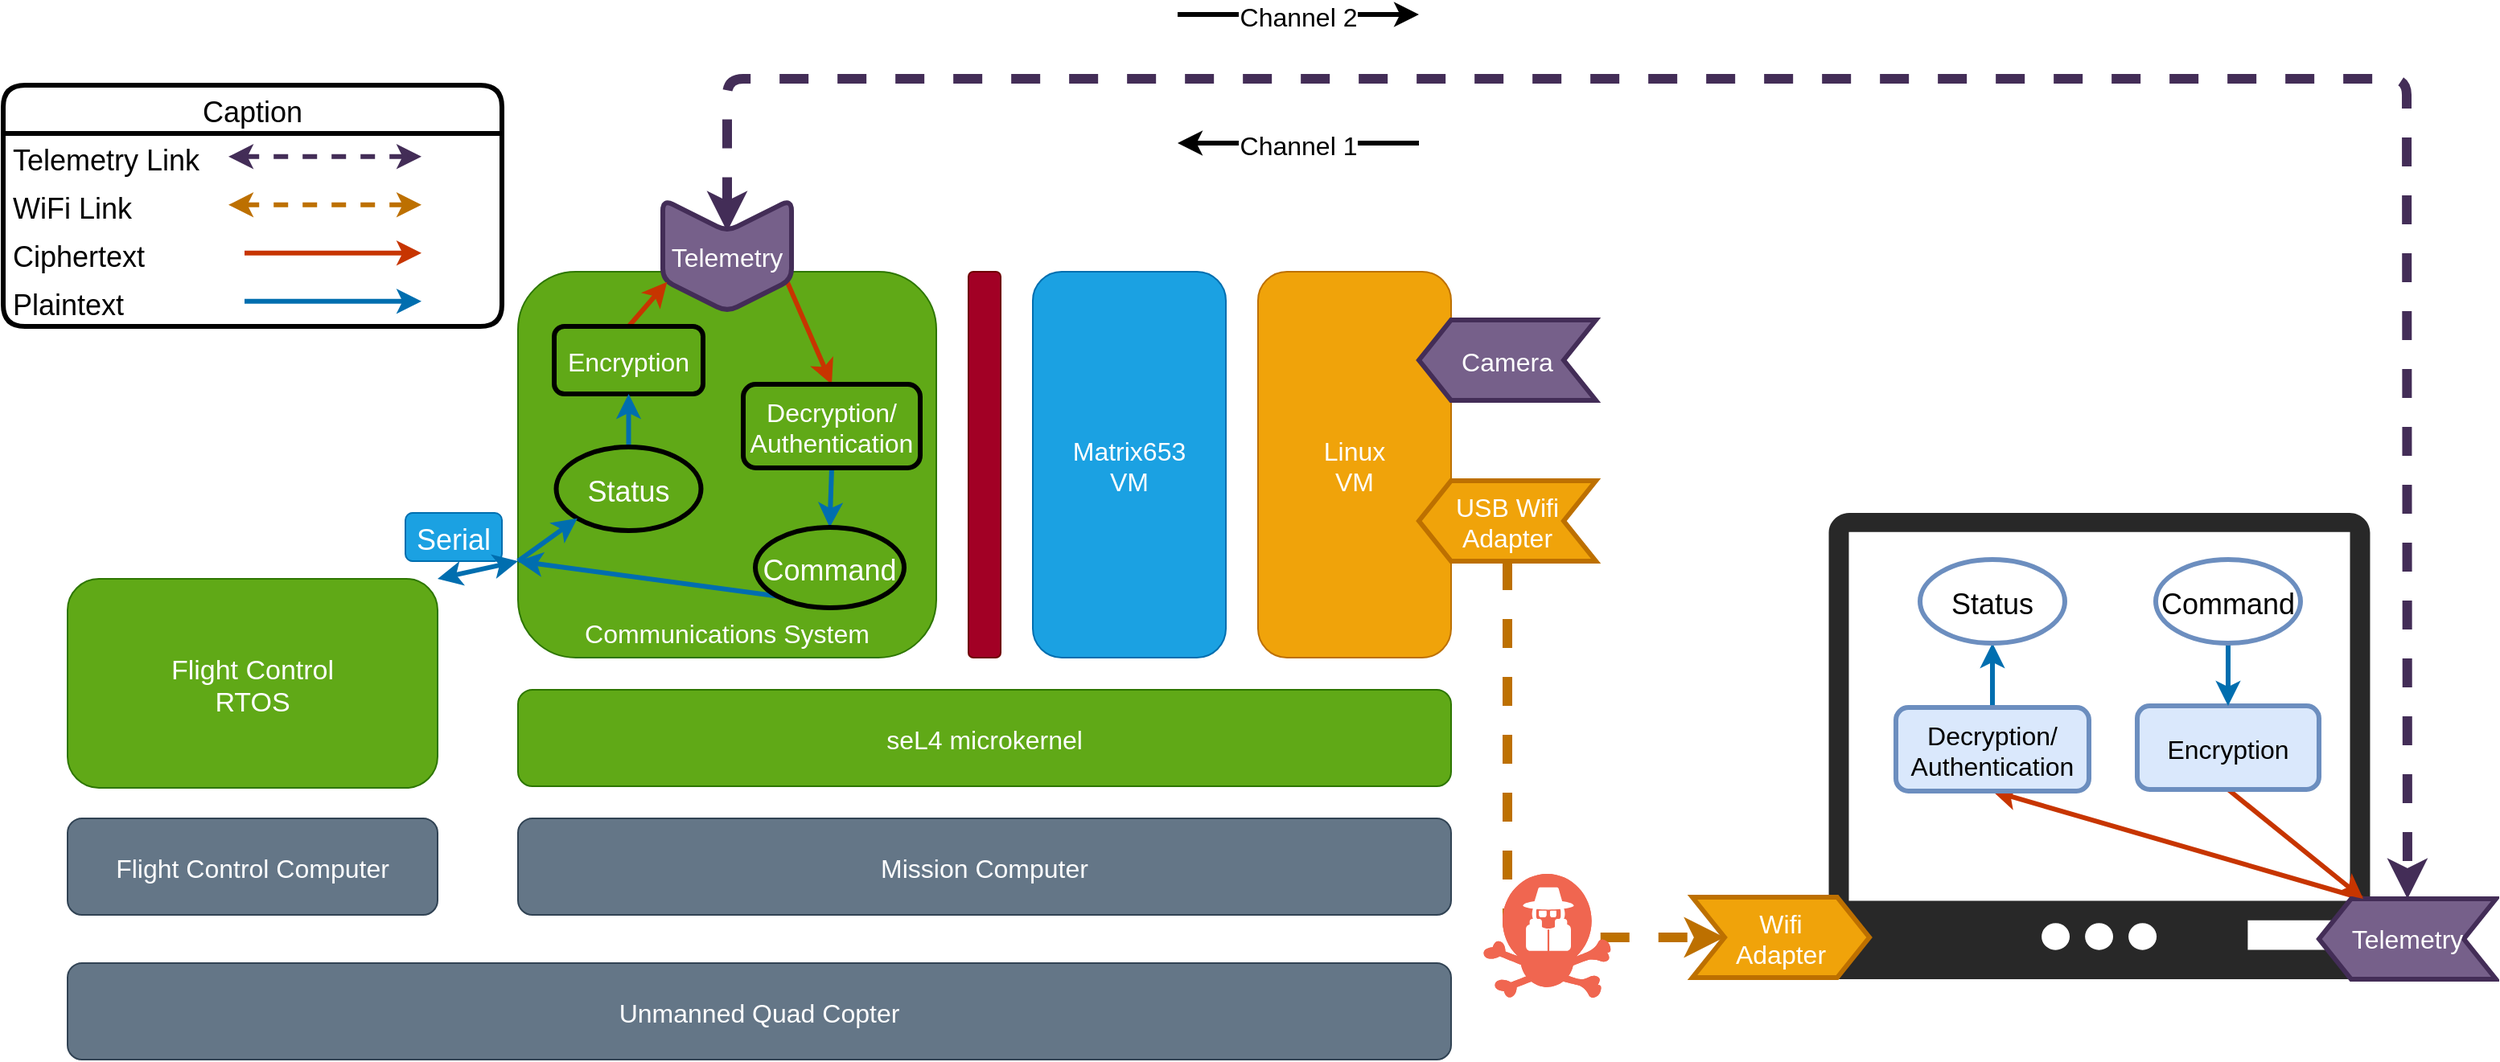 <mxfile>
    <diagram id="E4ksEo9JBggvoTbmlbK2" name="Page-1">
        <mxGraphModel dx="1823" dy="1216" grid="1" gridSize="10" guides="1" tooltips="1" connect="1" arrows="1" fold="1" page="1" pageScale="1" pageWidth="1600" pageHeight="900" math="0" shadow="0">
            <root>
                <mxCell id="0"/>
                <mxCell id="1" parent="0"/>
                <mxCell id="193" value="" style="verticalLabelPosition=bottom;sketch=0;html=1;fillColor=#282828;strokeColor=none;verticalAlign=top;pointerEvents=1;align=center;shape=mxgraph.cisco_safe.iot_things_icons.icon28;" parent="1" vertex="1">
                    <mxGeometry x="1137" y="350" width="413" height="290" as="geometry"/>
                </mxCell>
                <mxCell id="143" value="Serial" style="text;strokeColor=#006EAF;fillColor=#1ba1e2;align=center;verticalAlign=middle;rounded=1;fontSize=18;fontColor=#ffffff;glass=0;" parent="1" vertex="1">
                    <mxGeometry x="290" y="350" width="60" height="30" as="geometry"/>
                </mxCell>
                <mxCell id="2" value="Flight Control Computer" style="rounded=1;fillColor=#647687;fontColor=#ffffff;strokeColor=#314354;fontSize=16;" parent="1" vertex="1">
                    <mxGeometry x="80" y="540" width="230" height="60" as="geometry"/>
                </mxCell>
                <mxCell id="3" value="Mission Computer" style="rounded=1;fillColor=#647687;fontColor=#ffffff;strokeColor=#314354;fontSize=16;" parent="1" vertex="1">
                    <mxGeometry x="360" y="540" width="580" height="60" as="geometry"/>
                </mxCell>
                <mxCell id="5" value="seL4 microkernel" style="rounded=1;fillColor=#60a917;fontColor=#ffffff;strokeColor=#2D7600;fontSize=16;" parent="1" vertex="1">
                    <mxGeometry x="360" y="460" width="580" height="60" as="geometry"/>
                </mxCell>
                <mxCell id="6" value="Flight Control&#10;RTOS" style="rounded=1;fillColor=#60a917;fontColor=#ffffff;strokeColor=#2D7600;fontSize=17;" parent="1" vertex="1">
                    <mxGeometry x="80" y="391" width="230" height="130" as="geometry"/>
                </mxCell>
                <mxCell id="7" value="" style="rounded=1;fillColor=#60a917;fontColor=#ffffff;strokeColor=#2D7600;" parent="1" vertex="1">
                    <mxGeometry x="360" y="200" width="260" height="240" as="geometry"/>
                </mxCell>
                <mxCell id="10" value="" style="rounded=1;fontSize=16;fillColor=#a20025;fontColor=#ffffff;strokeColor=#6F0000;" parent="1" vertex="1">
                    <mxGeometry x="640" y="200" width="20" height="240" as="geometry"/>
                </mxCell>
                <mxCell id="11" value="Linux&#10;VM" style="rounded=1;fillColor=#f0a30a;fontColor=#FFFFFF;strokeColor=#BD7000;fontSize=16;" parent="1" vertex="1">
                    <mxGeometry x="820" y="200" width="120" height="240" as="geometry"/>
                </mxCell>
                <mxCell id="93" value="Matrix653&#10;VM" style="rounded=1;fillColor=#1ba1e2;fontColor=#ffffff;strokeColor=#006EAF;fontSize=16;" parent="1" vertex="1">
                    <mxGeometry x="680" y="200" width="120" height="240" as="geometry"/>
                </mxCell>
                <mxCell id="158" value="" style="edgeStyle=none;exitX=0.75;exitY=0;exitDx=0;exitDy=0;entryX=0.5;entryY=0;entryDx=0;entryDy=0;strokeWidth=3;fontSize=18;fontColor=#FFFFFF;fillColor=#fa6800;strokeColor=#C73500;" parent="1" source="100" target="141" edge="1">
                    <mxGeometry relative="1" as="geometry"/>
                </mxCell>
                <mxCell id="100" value="" style="shape=step;perimeter=stepPerimeter;fixedSize=1;rounded=1;strokeColor=#432D57;strokeWidth=3;fontSize=16;fontColor=#ffffff;rotation=90;fillColor=#76608a;arcSize=14;" parent="1" vertex="1">
                    <mxGeometry x="455" y="150" width="70" height="80" as="geometry"/>
                </mxCell>
                <mxCell id="102" value="Telemetry" style="text;strokeColor=none;fillColor=none;align=center;verticalAlign=middle;rounded=0;strokeWidth=3;fontSize=16;fontColor=#FFFFFF;" parent="1" vertex="1">
                    <mxGeometry x="460" y="175" width="60" height="30" as="geometry"/>
                </mxCell>
                <mxCell id="172" value="" style="edgeStyle=none;exitX=0.75;exitY=1;exitDx=0;exitDy=0;entryX=0.5;entryY=1;entryDx=0;entryDy=0;strokeWidth=3;fontSize=18;fontColor=#000000;fillColor=#fa6800;strokeColor=#C73500;" parent="1" source="107" target="171" edge="1">
                    <mxGeometry relative="1" as="geometry"/>
                </mxCell>
                <mxCell id="107" value="" style="shape=step;perimeter=stepPerimeter;fixedSize=1;rounded=0;strokeColor=#432D57;strokeWidth=3;fontSize=16;fontColor=#ffffff;fillColor=#76608a;rotation=-180;" parent="1" vertex="1">
                    <mxGeometry x="1479.5" y="590" width="110" height="50" as="geometry"/>
                </mxCell>
                <mxCell id="110" value="Telemetry" style="text;strokeColor=none;fillColor=none;align=center;verticalAlign=middle;rounded=0;strokeWidth=3;fontSize=16;fontColor=#FFFFFF;" parent="1" vertex="1">
                    <mxGeometry x="1504.5" y="599" width="60" height="30" as="geometry"/>
                </mxCell>
                <mxCell id="173" value="" style="edgeStyle=none;exitX=0.5;exitY=1;exitDx=0;exitDy=0;entryX=0.75;entryY=1;entryDx=0;entryDy=0;strokeWidth=3;fontSize=18;fontColor=#000000;fillColor=#fa6800;strokeColor=#C73500;" parent="1" source="119" target="107" edge="1">
                    <mxGeometry relative="1" as="geometry"/>
                </mxCell>
                <mxCell id="119" value="Encryption" style="rounded=1;strokeColor=#6c8ebf;strokeWidth=3;fontSize=16;fillColor=#dae8fc;fontColor=#000000;" parent="1" vertex="1">
                    <mxGeometry x="1366.5" y="470" width="113" height="52" as="geometry"/>
                </mxCell>
                <mxCell id="125" value="" style="shape=step;perimeter=stepPerimeter;fixedSize=1;rounded=0;strokeColor=#432D57;strokeWidth=3;fontSize=16;fontColor=#ffffff;rotation=-180;fillColor=#76608a;" parent="1" vertex="1">
                    <mxGeometry x="920" y="230" width="110" height="50" as="geometry"/>
                </mxCell>
                <mxCell id="126" value="Camera" style="text;strokeColor=none;fillColor=none;align=center;verticalAlign=middle;rounded=0;strokeWidth=3;fontSize=16;fontColor=#FFFFFF;" parent="1" vertex="1">
                    <mxGeometry x="945" y="240" width="60" height="30" as="geometry"/>
                </mxCell>
                <mxCell id="131" value="" style="edgeStyle=none;exitX=0.5;exitY=0;exitDx=0;exitDy=0;entryX=0;entryY=0.5;entryDx=0;entryDy=0;strokeWidth=6;fontSize=16;fontColor=#FFFFFF;dashed=1;fillColor=#f0a30a;strokeColor=#BD7000;" parent="1" source="127" target="129" edge="1">
                    <mxGeometry relative="1" as="geometry">
                        <Array as="points">
                            <mxPoint x="975" y="614"/>
                        </Array>
                    </mxGeometry>
                </mxCell>
                <mxCell id="127" value="" style="shape=step;perimeter=stepPerimeter;fixedSize=1;rounded=0;strokeColor=#BD7000;strokeWidth=3;fontSize=16;fontColor=#000000;rotation=-180;fillColor=#f0a30a;" parent="1" vertex="1">
                    <mxGeometry x="920" y="330" width="110" height="50" as="geometry"/>
                </mxCell>
                <mxCell id="128" value="USB Wifi&#10;Adapter" style="text;strokeColor=none;fillColor=none;align=center;verticalAlign=middle;rounded=0;strokeWidth=3;fontSize=16;fontColor=#FFFFFF;" parent="1" vertex="1">
                    <mxGeometry x="937.5" y="340" width="75" height="30" as="geometry"/>
                </mxCell>
                <mxCell id="129" value="" style="shape=step;perimeter=stepPerimeter;fixedSize=1;rounded=0;strokeColor=#BD7000;strokeWidth=3;fontSize=16;fontColor=#000000;rotation=0;fillColor=#f0a30a;" parent="1" vertex="1">
                    <mxGeometry x="1090" y="589" width="110" height="50" as="geometry"/>
                </mxCell>
                <mxCell id="130" value="Wifi&#10;Adapter" style="text;strokeColor=none;fillColor=none;align=center;verticalAlign=middle;rounded=0;strokeWidth=3;fontSize=16;fontColor=#FFFFFF;" parent="1" vertex="1">
                    <mxGeometry x="1115" y="599" width="60" height="30" as="geometry"/>
                </mxCell>
                <mxCell id="134" value="Unmanned Quad Copter" style="rounded=1;fillColor=#647687;fontColor=#ffffff;strokeColor=#314354;fontSize=16;" parent="1" vertex="1">
                    <mxGeometry x="80" y="630" width="860" height="60" as="geometry"/>
                </mxCell>
                <mxCell id="138" value="Communications System" style="text;strokeColor=none;fillColor=none;align=center;verticalAlign=middle;rounded=0;labelBackgroundColor=none;strokeWidth=3;fontSize=16;fontColor=#FFFFFF;" parent="1" vertex="1">
                    <mxGeometry x="380" y="409" width="220" height="30" as="geometry"/>
                </mxCell>
                <mxCell id="139" value="" style="endArrow=classic;startArrow=classic;fontColor=#FFFFFF;strokeWidth=6;dashed=1;exitX=0.5;exitY=0;exitDx=0;exitDy=0;entryX=0.5;entryY=1;entryDx=0;entryDy=0;fillColor=#76608a;strokeColor=#432D57;" parent="1" source="102" target="107" edge="1">
                    <mxGeometry width="50" height="50" relative="1" as="geometry">
                        <mxPoint x="800" y="120" as="sourcePoint"/>
                        <mxPoint x="850" y="70" as="targetPoint"/>
                        <Array as="points">
                            <mxPoint x="490" y="80"/>
                            <mxPoint x="1152" y="80"/>
                            <mxPoint x="1534" y="80"/>
                        </Array>
                    </mxGeometry>
                </mxCell>
                <mxCell id="157" value="" style="edgeStyle=none;exitX=0.5;exitY=0;exitDx=0;exitDy=0;entryX=0.75;entryY=1;entryDx=0;entryDy=0;strokeWidth=3;fontSize=18;fontColor=#FFFFFF;fillColor=#fa6800;strokeColor=#C73500;" parent="1" source="140" target="100" edge="1">
                    <mxGeometry relative="1" as="geometry"/>
                </mxCell>
                <mxCell id="140" value="Encryption" style="rounded=1;fontSize=16;fillColor=#60a917;fontColor=#ffffff;strokeColor=#000000;strokeWidth=3;" parent="1" vertex="1">
                    <mxGeometry x="382.5" y="234" width="92.5" height="42" as="geometry"/>
                </mxCell>
                <mxCell id="159" value="" style="edgeStyle=none;exitX=0.5;exitY=1;exitDx=0;exitDy=0;entryX=0.5;entryY=0;entryDx=0;entryDy=0;strokeWidth=3;fontSize=18;fontColor=#FFFFFF;fillColor=#1ba1e2;strokeColor=#006EAF;" parent="1" source="141" target="146" edge="1">
                    <mxGeometry relative="1" as="geometry"/>
                </mxCell>
                <mxCell id="141" value="Decryption/&#10;Authentication" style="rounded=1;fontSize=16;fillColor=#60a917;fontColor=#ffffff;strokeColor=#000000;strokeWidth=3;" parent="1" vertex="1">
                    <mxGeometry x="500" y="270" width="110" height="52" as="geometry"/>
                </mxCell>
                <mxCell id="142" value="" style="endArrow=classic;startArrow=classic;strokeWidth=3;fontSize=18;fontColor=#FFFFFF;exitX=1;exitY=0;exitDx=0;exitDy=0;fillColor=#1ba1e2;strokeColor=#006EAF;" parent="1" source="6" edge="1">
                    <mxGeometry width="50" height="50" relative="1" as="geometry">
                        <mxPoint x="320" y="422" as="sourcePoint"/>
                        <mxPoint x="360" y="380" as="targetPoint"/>
                    </mxGeometry>
                </mxCell>
                <mxCell id="152" value="" style="edgeStyle=none;exitX=0;exitY=1;exitDx=0;exitDy=0;entryX=0;entryY=0.75;entryDx=0;entryDy=0;strokeWidth=3;fontSize=18;fontColor=#FFFFFF;fillColor=#1ba1e2;strokeColor=#006EAF;" parent="1" source="146" target="7" edge="1">
                    <mxGeometry relative="1" as="geometry"/>
                </mxCell>
                <mxCell id="146" value="Command" style="ellipse;rounded=1;glass=0;fontSize=18;fontColor=#FFFFFF;fillColor=none;strokeWidth=3;strokeColor=#000000;" parent="1" vertex="1">
                    <mxGeometry x="507.5" y="359" width="92.5" height="50" as="geometry"/>
                </mxCell>
                <mxCell id="156" value="" style="edgeStyle=none;exitX=0.5;exitY=0;exitDx=0;exitDy=0;entryX=0.5;entryY=1;entryDx=0;entryDy=0;strokeWidth=3;fontSize=18;fontColor=#FFFFFF;fillColor=#1ba1e2;strokeColor=#006EAF;" parent="1" source="147" target="140" edge="1">
                    <mxGeometry relative="1" as="geometry"/>
                </mxCell>
                <mxCell id="147" value="Status" style="ellipse;rounded=1;glass=0;fontSize=18;fontColor=#FFFFFF;fillColor=none;strokeWidth=3;strokeColor=#000000;" parent="1" vertex="1">
                    <mxGeometry x="383.75" y="309" width="90" height="52" as="geometry"/>
                </mxCell>
                <mxCell id="151" value="" style="edgeStyle=none;exitX=0;exitY=0.75;exitDx=0;exitDy=0;entryX=0;entryY=1;entryDx=0;entryDy=0;strokeWidth=3;fontSize=18;fontColor=#FFFFFF;fillColor=#1ba1e2;strokeColor=#006EAF;" parent="1" source="7" target="147" edge="1">
                    <mxGeometry relative="1" as="geometry"/>
                </mxCell>
                <mxCell id="160" value="Caption" style="swimlane;fontStyle=0;childLayout=stackLayout;horizontal=1;startSize=30;horizontalStack=0;resizeParent=1;resizeParentMax=0;resizeLast=0;collapsible=1;marginBottom=0;rounded=1;glass=0;strokeColor=#000000;strokeWidth=3;fontSize=18;fontColor=#000000;fillColor=none;" parent="1" vertex="1">
                    <mxGeometry x="40" y="84" width="310" height="150" as="geometry"/>
                </mxCell>
                <mxCell id="161" value="Telemetry Link" style="text;strokeColor=none;fillColor=none;align=left;verticalAlign=middle;spacingLeft=4;spacingRight=4;overflow=hidden;points=[[0,0.5],[1,0.5]];portConstraint=eastwest;rotatable=0;rounded=1;glass=0;strokeWidth=3;fontSize=18;fontColor=#000000;" parent="160" vertex="1">
                    <mxGeometry y="30" width="310" height="30" as="geometry"/>
                </mxCell>
                <mxCell id="164" value="" style="endArrow=classic;startArrow=classic;strokeWidth=3;fontSize=18;fontColor=#FFFFFF;dashed=1;fillColor=#76608a;strokeColor=#432D57;" parent="160" edge="1">
                    <mxGeometry width="50" height="50" relative="1" as="geometry">
                        <mxPoint x="140" y="44.41" as="sourcePoint"/>
                        <mxPoint x="260" y="44.41" as="targetPoint"/>
                    </mxGeometry>
                </mxCell>
                <mxCell id="162" value="WiFi Link" style="text;strokeColor=none;fillColor=none;align=left;verticalAlign=middle;spacingLeft=4;spacingRight=4;overflow=hidden;points=[[0,0.5],[1,0.5]];portConstraint=eastwest;rotatable=0;rounded=1;glass=0;strokeWidth=3;fontSize=18;fontColor=#000000;" parent="160" vertex="1">
                    <mxGeometry y="60" width="310" height="30" as="geometry"/>
                </mxCell>
                <mxCell id="170" value="" style="endArrow=classic;startArrow=classic;strokeWidth=3;fontSize=18;fontColor=#FFFFFF;dashed=1;fillColor=#f0a30a;strokeColor=#BD7000;" parent="160" edge="1">
                    <mxGeometry width="50" height="50" relative="1" as="geometry">
                        <mxPoint x="140" y="74.41" as="sourcePoint"/>
                        <mxPoint x="260" y="74.41" as="targetPoint"/>
                    </mxGeometry>
                </mxCell>
                <mxCell id="163" value="Ciphertext" style="text;strokeColor=none;fillColor=none;align=left;verticalAlign=middle;spacingLeft=4;spacingRight=4;overflow=hidden;points=[[0,0.5],[1,0.5]];portConstraint=eastwest;rotatable=0;rounded=1;glass=0;strokeWidth=3;fontSize=18;fontColor=#000000;" parent="160" vertex="1">
                    <mxGeometry y="90" width="310" height="30" as="geometry"/>
                </mxCell>
                <mxCell id="179" value="Plaintext" style="text;strokeColor=none;fillColor=none;align=left;verticalAlign=middle;spacingLeft=4;spacingRight=4;overflow=hidden;points=[[0,0.5],[1,0.5]];portConstraint=eastwest;rotatable=0;rounded=1;glass=0;strokeWidth=3;fontSize=18;fontColor=#000000;" parent="160" vertex="1">
                    <mxGeometry y="120" width="310" height="30" as="geometry"/>
                </mxCell>
                <mxCell id="169" value="" style="endArrow=classic;strokeWidth=3;fontSize=18;fontColor=#FFFFFF;fillColor=#fa6800;strokeColor=#C73500;" parent="160" edge="1">
                    <mxGeometry width="50" height="50" relative="1" as="geometry">
                        <mxPoint x="150" y="104.41" as="sourcePoint"/>
                        <mxPoint x="260" y="104.41" as="targetPoint"/>
                    </mxGeometry>
                </mxCell>
                <mxCell id="168" value="" style="endArrow=classic;strokeWidth=3;fontSize=18;fontColor=#FFFFFF;fillColor=#1ba1e2;strokeColor=#006EAF;" parent="160" edge="1">
                    <mxGeometry width="50" height="50" relative="1" as="geometry">
                        <mxPoint x="150" y="134.41" as="sourcePoint"/>
                        <mxPoint x="260" y="134.41" as="targetPoint"/>
                    </mxGeometry>
                </mxCell>
                <mxCell id="176" value="" style="edgeStyle=none;exitX=0.5;exitY=0;exitDx=0;exitDy=0;entryX=0.5;entryY=1;entryDx=0;entryDy=0;strokeWidth=3;fontSize=18;fontColor=#000000;fillColor=#1ba1e2;strokeColor=#006EAF;" parent="1" source="171" target="174" edge="1">
                    <mxGeometry relative="1" as="geometry"/>
                </mxCell>
                <mxCell id="171" value="Decryption/&#10;Authentication" style="rounded=1;strokeColor=#6c8ebf;strokeWidth=3;fontSize=16;fillColor=#dae8fc;fontColor=#000000;" parent="1" vertex="1">
                    <mxGeometry x="1216.5" y="471" width="120" height="52" as="geometry"/>
                </mxCell>
                <mxCell id="174" value="Status" style="ellipse;rounded=1;glass=0;fontSize=18;fontColor=#000000;fillColor=none;strokeWidth=3;strokeColor=#6C8EBF;" parent="1" vertex="1">
                    <mxGeometry x="1231.5" y="379" width="90" height="52" as="geometry"/>
                </mxCell>
                <mxCell id="177" value="" style="edgeStyle=none;exitX=0.5;exitY=1;exitDx=0;exitDy=0;entryX=0.5;entryY=0;entryDx=0;entryDy=0;strokeWidth=3;fontSize=18;fontColor=#000000;fillColor=#1ba1e2;strokeColor=#006EAF;" parent="1" source="175" target="119" edge="1">
                    <mxGeometry relative="1" as="geometry"/>
                </mxCell>
                <mxCell id="175" value="Command" style="ellipse;rounded=1;glass=0;fontSize=18;fontColor=#000000;fillColor=none;strokeWidth=3;strokeColor=#6C8EBF;" parent="1" vertex="1">
                    <mxGeometry x="1378" y="379" width="90" height="52" as="geometry"/>
                </mxCell>
                <mxCell id="188" value="" style="endArrow=classic;strokeWidth=3;" parent="1" edge="1">
                    <mxGeometry relative="1" as="geometry">
                        <mxPoint x="770" y="40" as="sourcePoint"/>
                        <mxPoint x="920" y="40" as="targetPoint"/>
                    </mxGeometry>
                </mxCell>
                <mxCell id="189" value="Channel 2" style="edgeLabel;resizable=0;align=center;verticalAlign=middle;fontSize=16;" parent="188" connectable="0" vertex="1">
                    <mxGeometry relative="1" as="geometry"/>
                </mxCell>
                <mxCell id="190" value="" style="endArrow=classic;strokeWidth=3;" parent="1" edge="1">
                    <mxGeometry relative="1" as="geometry">
                        <mxPoint x="920" y="120" as="sourcePoint"/>
                        <mxPoint x="770" y="120" as="targetPoint"/>
                    </mxGeometry>
                </mxCell>
                <mxCell id="191" value="Channel 1" style="edgeLabel;resizable=0;align=center;verticalAlign=middle;fontSize=16;" parent="190" connectable="0" vertex="1">
                    <mxGeometry relative="1" as="geometry"/>
                </mxCell>
                <mxCell id="194" value="" style="verticalLabelPosition=bottom;sketch=0;html=1;fillColor=#F06650;strokeColor=#ffffff;verticalAlign=top;align=center;points=[];pointerEvents=1;shape=mxgraph.cisco_safe.compositeIcon;bgIcon=threat5;resIcon=mxgraph.cisco_safe.threat.threat_e3;" parent="1" vertex="1">
                    <mxGeometry x="960" y="574.5" width="80" height="79" as="geometry"/>
                </mxCell>
            </root>
        </mxGraphModel>
    </diagram>
</mxfile>